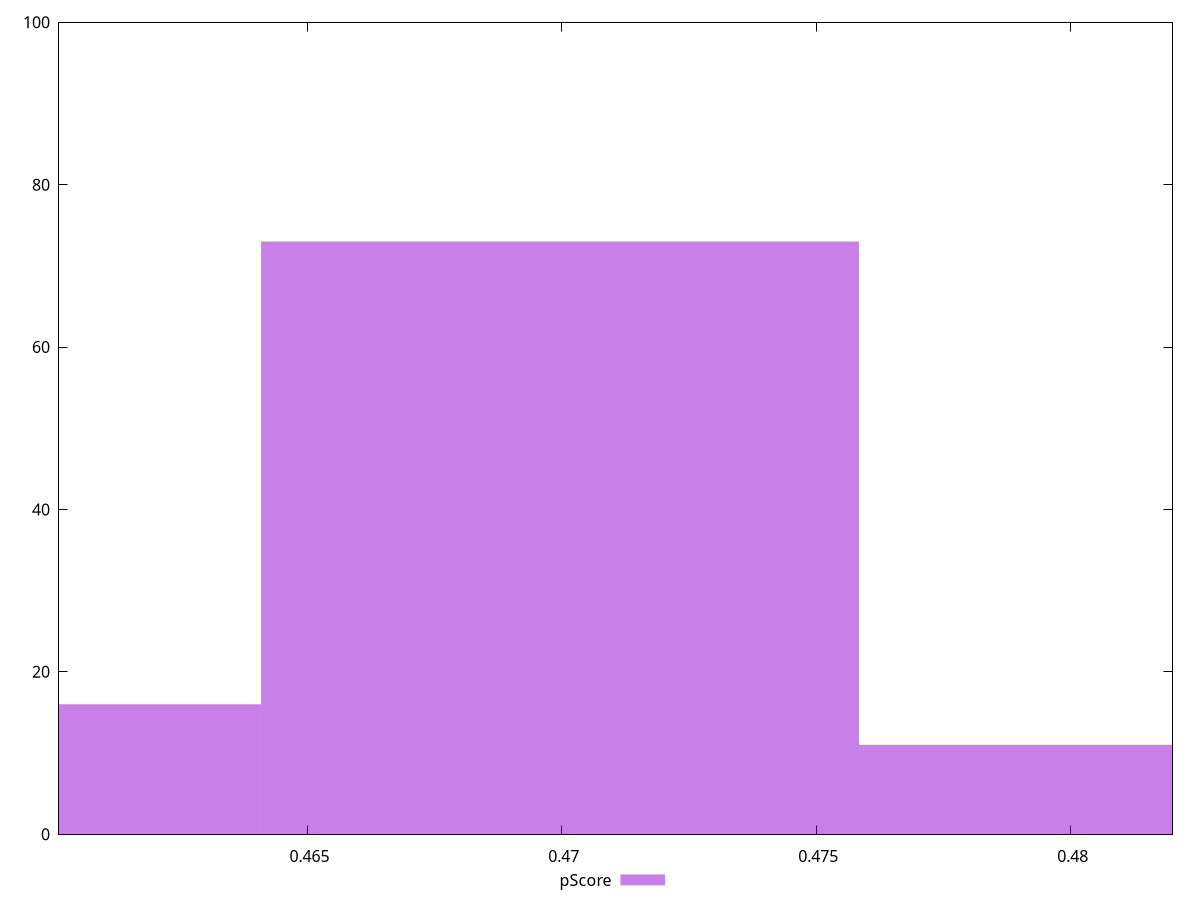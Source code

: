 reset

$pScore <<EOF
0.45821499186131753 16
0.46996409421673596 73
0.48171319657215433 11
EOF

set key outside below
set boxwidth 0.011749102355418399
set xrange [0.4601176470588235:0.482]
set yrange [0:100]
set trange [0:100]
set style fill transparent solid 0.5 noborder
set terminal svg size 640, 490 enhanced background rgb 'white'
set output "report_00017_2021-02-10T15-08-03.406Z/uses-rel-preload/samples/pages+cached+noadtech+nomedia+nocss/pScore/histogram.svg"

plot $pScore title "pScore" with boxes

reset
